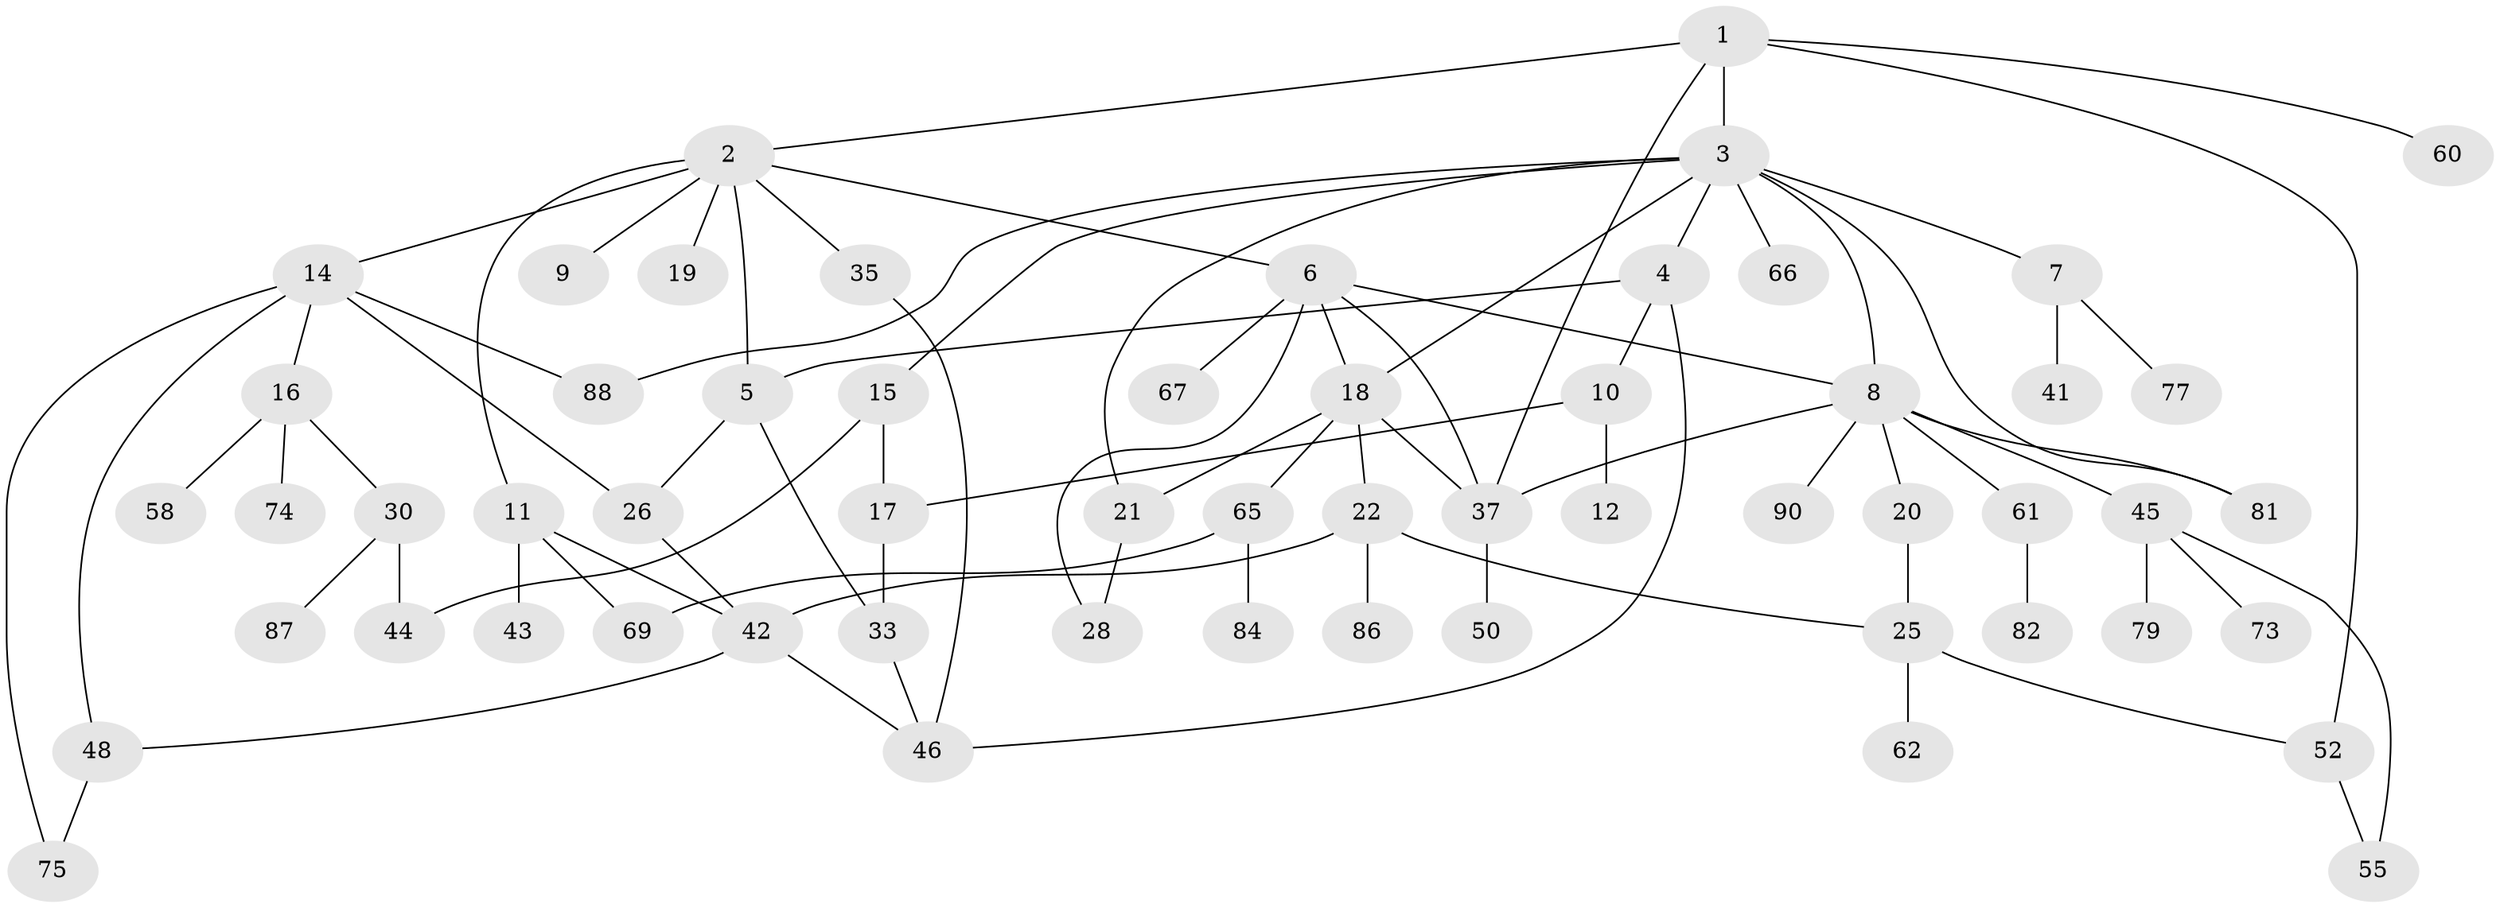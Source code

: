 // Generated by graph-tools (version 1.1) at 2025/23/03/03/25 07:23:32]
// undirected, 58 vertices, 82 edges
graph export_dot {
graph [start="1"]
  node [color=gray90,style=filled];
  1 [super="+32"];
  2 [super="+13"];
  3 [super="+64"];
  4 [super="+39"];
  5 [super="+56"];
  6 [super="+24"];
  7 [super="+34"];
  8 [super="+40"];
  9;
  10;
  11 [super="+23"];
  12;
  14 [super="+47"];
  15 [super="+31"];
  16 [super="+29"];
  17 [super="+36"];
  18 [super="+71"];
  19;
  20 [super="+89"];
  21 [super="+51"];
  22 [super="+72"];
  25;
  26 [super="+27"];
  28;
  30 [super="+38"];
  33 [super="+70"];
  35 [super="+59"];
  37 [super="+63"];
  41;
  42 [super="+78"];
  43;
  44;
  45 [super="+54"];
  46 [super="+49"];
  48 [super="+53"];
  50;
  52 [super="+57"];
  55 [super="+68"];
  58;
  60;
  61;
  62;
  65 [super="+76"];
  66 [super="+80"];
  67;
  69;
  73;
  74;
  75 [super="+85"];
  77;
  79;
  81 [super="+83"];
  82;
  84;
  86;
  87;
  88;
  90;
  1 -- 2;
  1 -- 3;
  1 -- 52;
  1 -- 60;
  1 -- 37;
  2 -- 6;
  2 -- 9;
  2 -- 11;
  2 -- 14;
  2 -- 19;
  2 -- 35;
  2 -- 5;
  3 -- 4;
  3 -- 7;
  3 -- 8;
  3 -- 15;
  3 -- 66;
  3 -- 88;
  3 -- 81 [weight=2];
  3 -- 18;
  3 -- 21;
  4 -- 5;
  4 -- 10;
  4 -- 46;
  5 -- 26;
  5 -- 33;
  6 -- 18;
  6 -- 37;
  6 -- 67;
  6 -- 28;
  6 -- 8;
  7 -- 41;
  7 -- 77;
  8 -- 20;
  8 -- 61;
  8 -- 90;
  8 -- 81;
  8 -- 45;
  8 -- 37;
  10 -- 12;
  10 -- 17;
  11 -- 69;
  11 -- 43;
  11 -- 42;
  14 -- 16;
  14 -- 75;
  14 -- 26;
  14 -- 48;
  14 -- 88;
  15 -- 17;
  15 -- 44;
  16 -- 74;
  16 -- 58;
  16 -- 30;
  17 -- 33;
  18 -- 21;
  18 -- 22;
  18 -- 65;
  18 -- 37;
  20 -- 25;
  21 -- 28;
  22 -- 25;
  22 -- 42;
  22 -- 86;
  25 -- 62;
  25 -- 52;
  26 -- 42;
  30 -- 44;
  30 -- 87;
  33 -- 46;
  35 -- 46;
  37 -- 50;
  42 -- 46;
  42 -- 48;
  45 -- 73;
  45 -- 79;
  45 -- 55;
  48 -- 75;
  52 -- 55;
  61 -- 82;
  65 -- 69;
  65 -- 84;
}
